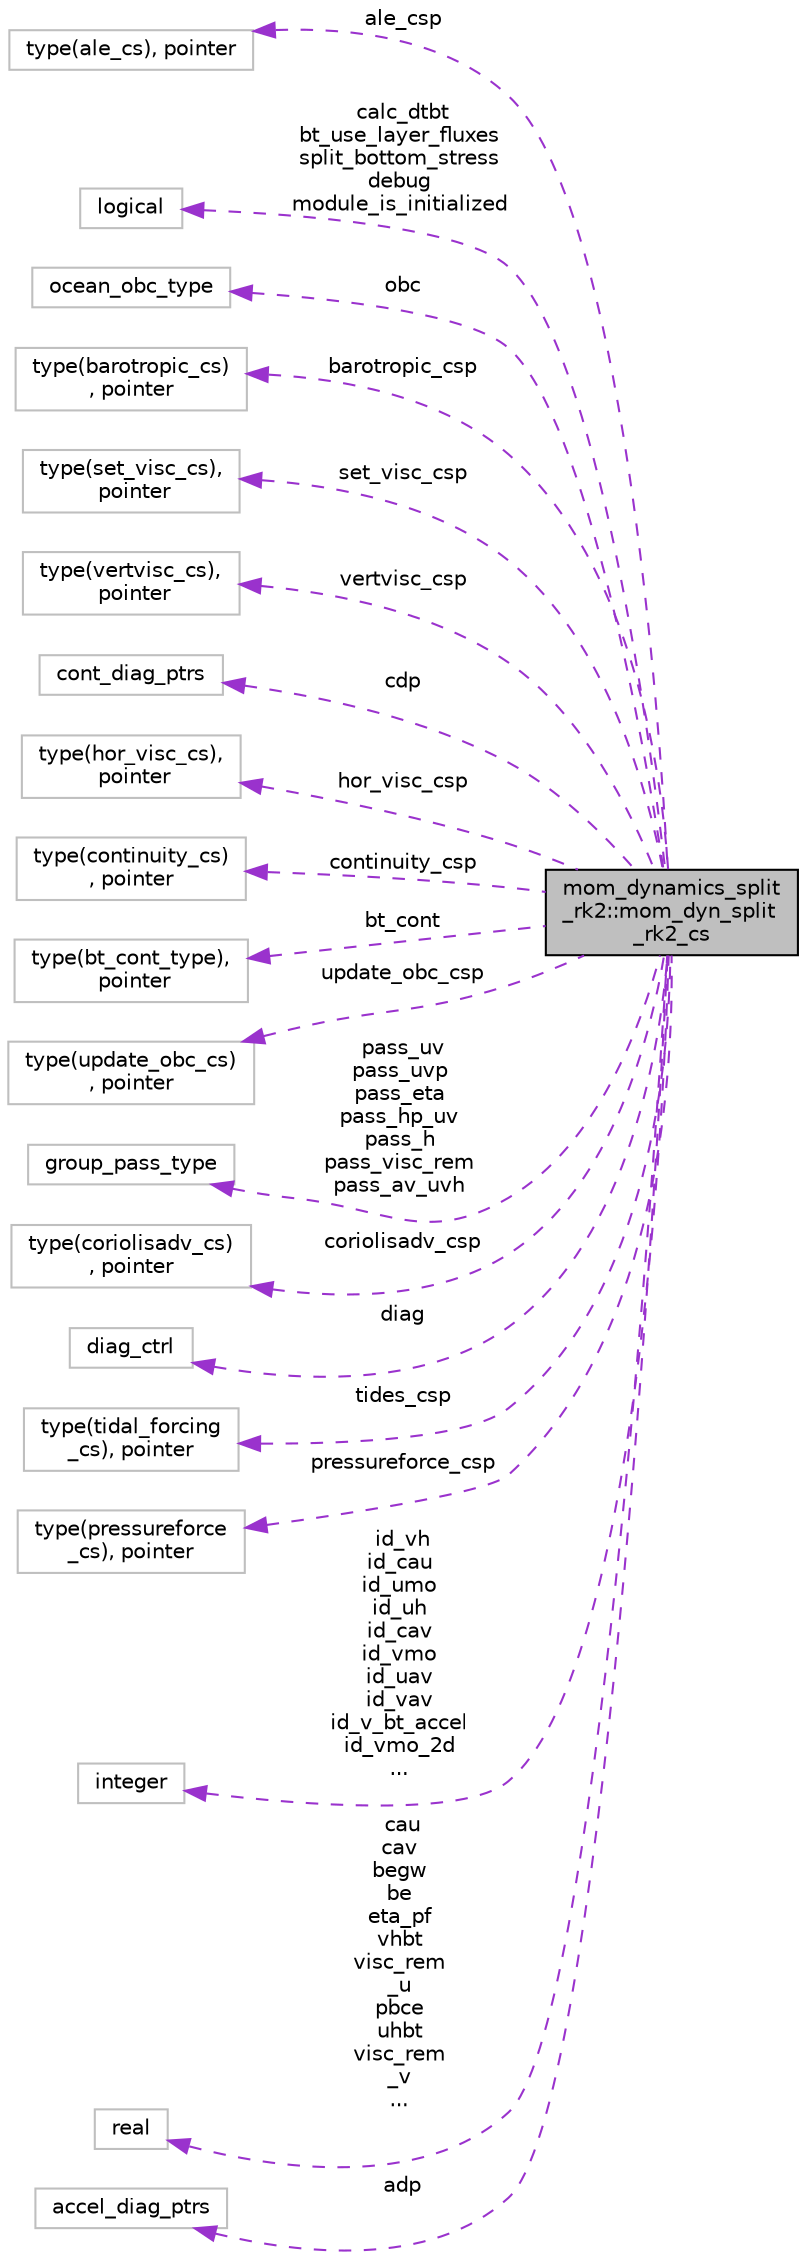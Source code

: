 digraph "mom_dynamics_split_rk2::mom_dyn_split_rk2_cs"
{
 // INTERACTIVE_SVG=YES
  edge [fontname="Helvetica",fontsize="10",labelfontname="Helvetica",labelfontsize="10"];
  node [fontname="Helvetica",fontsize="10",shape=record];
  rankdir="LR";
  Node1 [label="mom_dynamics_split\l_rk2::mom_dyn_split\l_rk2_cs",height=0.2,width=0.4,color="black", fillcolor="grey75", style="filled", fontcolor="black"];
  Node2 -> Node1 [dir="back",color="darkorchid3",fontsize="10",style="dashed",label=" ale_csp" ,fontname="Helvetica"];
  Node2 [label="type(ale_cs), pointer",height=0.2,width=0.4,color="grey75", fillcolor="white", style="filled"];
  Node3 -> Node1 [dir="back",color="darkorchid3",fontsize="10",style="dashed",label=" calc_dtbt\nbt_use_layer_fluxes\nsplit_bottom_stress\ndebug\nmodule_is_initialized" ,fontname="Helvetica"];
  Node3 [label="logical",height=0.2,width=0.4,color="grey75", fillcolor="white", style="filled"];
  Node4 -> Node1 [dir="back",color="darkorchid3",fontsize="10",style="dashed",label=" obc" ,fontname="Helvetica"];
  Node4 [label="ocean_obc_type",height=0.2,width=0.4,color="grey75", fillcolor="white", style="filled"];
  Node5 -> Node1 [dir="back",color="darkorchid3",fontsize="10",style="dashed",label=" barotropic_csp" ,fontname="Helvetica"];
  Node5 [label="type(barotropic_cs)\l, pointer",height=0.2,width=0.4,color="grey75", fillcolor="white", style="filled"];
  Node6 -> Node1 [dir="back",color="darkorchid3",fontsize="10",style="dashed",label=" set_visc_csp" ,fontname="Helvetica"];
  Node6 [label="type(set_visc_cs),\l pointer",height=0.2,width=0.4,color="grey75", fillcolor="white", style="filled"];
  Node7 -> Node1 [dir="back",color="darkorchid3",fontsize="10",style="dashed",label=" vertvisc_csp" ,fontname="Helvetica"];
  Node7 [label="type(vertvisc_cs),\l pointer",height=0.2,width=0.4,color="grey75", fillcolor="white", style="filled"];
  Node8 -> Node1 [dir="back",color="darkorchid3",fontsize="10",style="dashed",label=" cdp" ,fontname="Helvetica"];
  Node8 [label="cont_diag_ptrs",height=0.2,width=0.4,color="grey75", fillcolor="white", style="filled"];
  Node9 -> Node1 [dir="back",color="darkorchid3",fontsize="10",style="dashed",label=" hor_visc_csp" ,fontname="Helvetica"];
  Node9 [label="type(hor_visc_cs),\l pointer",height=0.2,width=0.4,color="grey75", fillcolor="white", style="filled"];
  Node10 -> Node1 [dir="back",color="darkorchid3",fontsize="10",style="dashed",label=" continuity_csp" ,fontname="Helvetica"];
  Node10 [label="type(continuity_cs)\l, pointer",height=0.2,width=0.4,color="grey75", fillcolor="white", style="filled"];
  Node11 -> Node1 [dir="back",color="darkorchid3",fontsize="10",style="dashed",label=" bt_cont" ,fontname="Helvetica"];
  Node11 [label="type(bt_cont_type),\l pointer",height=0.2,width=0.4,color="grey75", fillcolor="white", style="filled"];
  Node12 -> Node1 [dir="back",color="darkorchid3",fontsize="10",style="dashed",label=" update_obc_csp" ,fontname="Helvetica"];
  Node12 [label="type(update_obc_cs)\l, pointer",height=0.2,width=0.4,color="grey75", fillcolor="white", style="filled"];
  Node13 -> Node1 [dir="back",color="darkorchid3",fontsize="10",style="dashed",label=" pass_uv\npass_uvp\npass_eta\npass_hp_uv\npass_h\npass_visc_rem\npass_av_uvh" ,fontname="Helvetica"];
  Node13 [label="group_pass_type",height=0.2,width=0.4,color="grey75", fillcolor="white", style="filled"];
  Node14 -> Node1 [dir="back",color="darkorchid3",fontsize="10",style="dashed",label=" coriolisadv_csp" ,fontname="Helvetica"];
  Node14 [label="type(coriolisadv_cs)\l, pointer",height=0.2,width=0.4,color="grey75", fillcolor="white", style="filled"];
  Node15 -> Node1 [dir="back",color="darkorchid3",fontsize="10",style="dashed",label=" diag" ,fontname="Helvetica"];
  Node15 [label="diag_ctrl",height=0.2,width=0.4,color="grey75", fillcolor="white", style="filled"];
  Node16 -> Node1 [dir="back",color="darkorchid3",fontsize="10",style="dashed",label=" tides_csp" ,fontname="Helvetica"];
  Node16 [label="type(tidal_forcing\l_cs), pointer",height=0.2,width=0.4,color="grey75", fillcolor="white", style="filled"];
  Node17 -> Node1 [dir="back",color="darkorchid3",fontsize="10",style="dashed",label=" pressureforce_csp" ,fontname="Helvetica"];
  Node17 [label="type(pressureforce\l_cs), pointer",height=0.2,width=0.4,color="grey75", fillcolor="white", style="filled"];
  Node18 -> Node1 [dir="back",color="darkorchid3",fontsize="10",style="dashed",label=" id_vh\nid_cau\nid_umo\nid_uh\nid_cav\nid_vmo\nid_uav\nid_vav\nid_v_bt_accel\nid_vmo_2d\n..." ,fontname="Helvetica"];
  Node18 [label="integer",height=0.2,width=0.4,color="grey75", fillcolor="white", style="filled"];
  Node19 -> Node1 [dir="back",color="darkorchid3",fontsize="10",style="dashed",label=" cau\ncav\nbegw\nbe\neta_pf\nvhbt\nvisc_rem\l_u\npbce\nuhbt\nvisc_rem\l_v\n..." ,fontname="Helvetica"];
  Node19 [label="real",height=0.2,width=0.4,color="grey75", fillcolor="white", style="filled"];
  Node20 -> Node1 [dir="back",color="darkorchid3",fontsize="10",style="dashed",label=" adp" ,fontname="Helvetica"];
  Node20 [label="accel_diag_ptrs",height=0.2,width=0.4,color="grey75", fillcolor="white", style="filled"];
}
